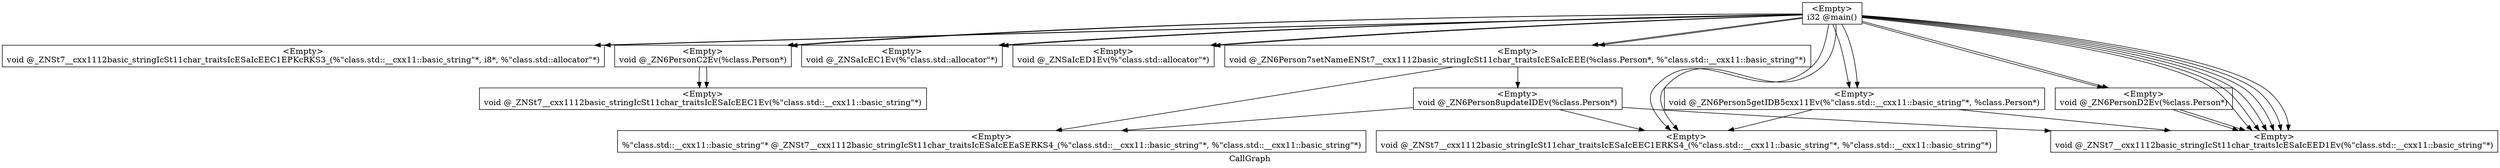 digraph "CallGraph" {
	label="CallGraph";

	Node0x3356e20 [shape=record,label="{\<Empty\>\ni32 @main()}"];
	Node0x3356e20 -> Node0x334cfb0;
	Node0x3356e20 -> Node0x334cfb0;
	Node0x3356e20 -> Node0x33505c0;
	Node0x3356e20 -> Node0x3356a80;
	Node0x3356e20 -> Node0x33583a0;
	Node0x3356e20 -> Node0x334bab0;
	Node0x3356e20 -> Node0x3350d80;
	Node0x3356e20 -> Node0x3371670;
	Node0x3356e20 -> Node0x33717f0;
	Node0x3356e20 -> Node0x33505c0;
	Node0x3356e20 -> Node0x3356a80;
	Node0x3356e20 -> Node0x33583a0;
	Node0x3356e20 -> Node0x334bab0;
	Node0x3356e20 -> Node0x3350d80;
	Node0x3356e20 -> Node0x3371670;
	Node0x3356e20 -> Node0x33717f0;
	Node0x3356e20 -> Node0x3371670;
	Node0x3356e20 -> Node0x3371670;
	Node0x3356e20 -> Node0x3367c90;
	Node0x3356e20 -> Node0x3371670;
	Node0x3356e20 -> Node0x3371670;
	Node0x3356e20 -> Node0x3367c90;
	Node0x33505c0 [shape=record,label="{\<Empty\>\nvoid @_ZN6PersonC2Ev(%class.Person*)}"];
	Node0x33505c0 -> Node0x3355ca0;
	Node0x33505c0 -> Node0x3355ca0;
	Node0x3356a80 [shape=record,label="{\<Empty\>\nvoid @_ZNSaIcEC1Ev(%\"class.std::allocator\"*)}"];
	Node0x334cfb0 [shape=record,label="{\<Empty\>\nvoid @_ZNSt7__cxx1112basic_stringIcSt11char_traitsIcESaIcEEC1EPKcRKS3_(%\"class.std::__cxx11::basic_string\"*, i8*, %\"class.std::allocator\"*)}"];
	Node0x33583a0 [shape=record,label="{\<Empty\>\nvoid @_ZNSaIcED1Ev(%\"class.std::allocator\"*)}"];
	Node0x334bab0 [shape=record,label="{\<Empty\>\nvoid @_ZNSt7__cxx1112basic_stringIcSt11char_traitsIcESaIcEEC1ERKS4_(%\"class.std::__cxx11::basic_string\"*, %\"class.std::__cxx11::basic_string\"*)}"];
	Node0x3350d80 [shape=record,label="{\<Empty\>\nvoid @_ZN6Person7setNameENSt7__cxx1112basic_stringIcSt11char_traitsIcESaIcEEE(%class.Person*, %\"class.std::__cxx11::basic_string\"*)}"];
	Node0x3350d80 -> Node0x3341300;
	Node0x3350d80 -> Node0x334c8f0;
	Node0x3371670 [shape=record,label="{\<Empty\>\nvoid @_ZNSt7__cxx1112basic_stringIcSt11char_traitsIcESaIcEED1Ev(%\"class.std::__cxx11::basic_string\"*)}"];
	Node0x33717f0 [shape=record,label="{\<Empty\>\nvoid @_ZN6Person5getIDB5cxx11Ev(%\"class.std::__cxx11::basic_string\"*, %class.Person*)}"];
	Node0x33717f0 -> Node0x334bab0;
	Node0x33717f0 -> Node0x3371670;
	Node0x3367c90 [shape=record,label="{\<Empty\>\nvoid @_ZN6PersonD2Ev(%class.Person*)}"];
	Node0x3367c90 -> Node0x3371670;
	Node0x3367c90 -> Node0x3371670;
	Node0x3355ca0 [shape=record,label="{\<Empty\>\nvoid @_ZNSt7__cxx1112basic_stringIcSt11char_traitsIcESaIcEEC1Ev(%\"class.std::__cxx11::basic_string\"*)}"];
	Node0x3341300 [shape=record,label="{\<Empty\>\n%\"class.std::__cxx11::basic_string\"* @_ZNSt7__cxx1112basic_stringIcSt11char_traitsIcESaIcEEaSERKS4_(%\"class.std::__cxx11::basic_string\"*, %\"class.std::__cxx11::basic_string\"*)}"];
	Node0x334c8f0 [shape=record,label="{\<Empty\>\nvoid @_ZN6Person8updateIDEv(%class.Person*)}"];
	Node0x334c8f0 -> Node0x334bab0;
	Node0x334c8f0 -> Node0x3341300;
	Node0x334c8f0 -> Node0x3371670;
}
